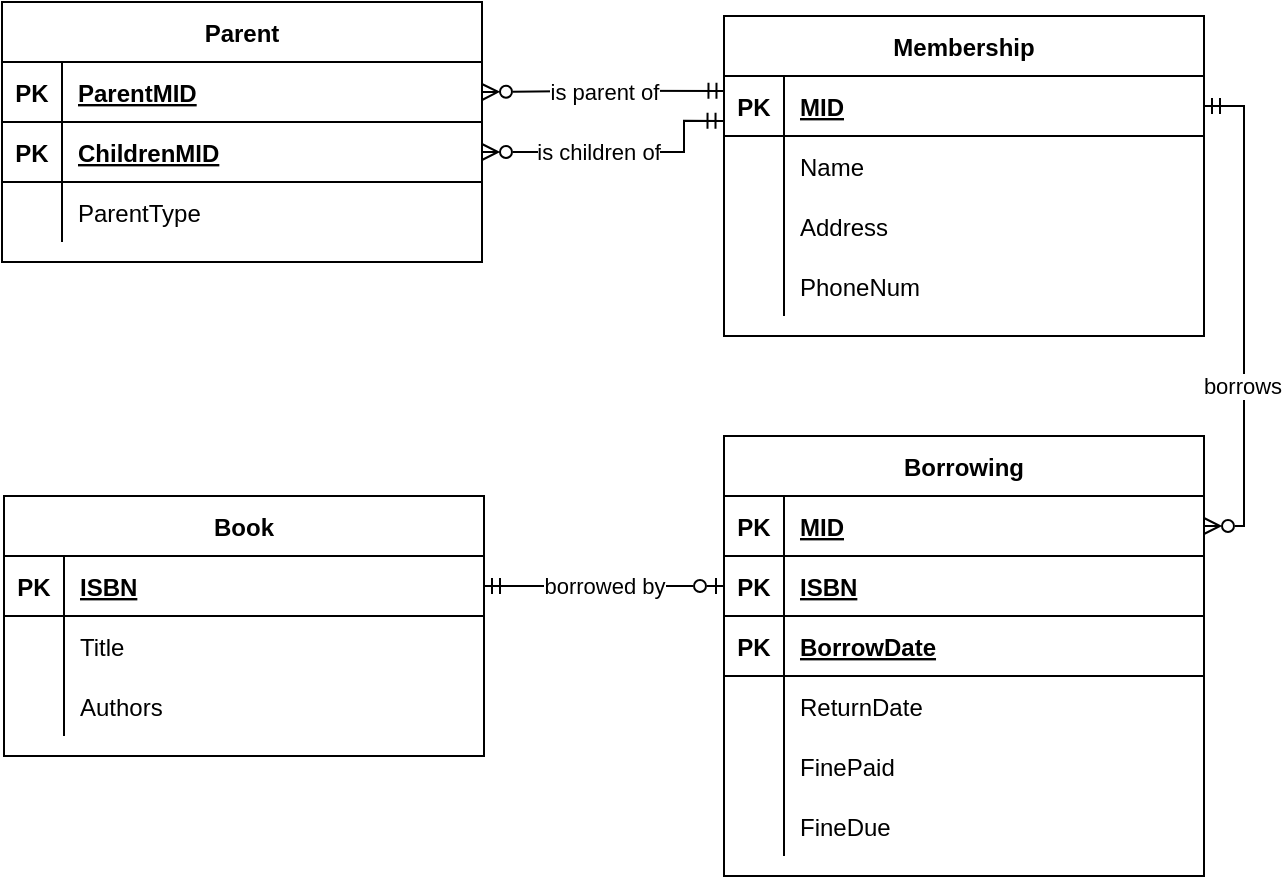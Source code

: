 <mxfile version="27.0.9">
  <diagram id="R2lEEEUBdFMjLlhIrx00" name="Page-1">
    <mxGraphModel dx="1775" dy="773" grid="1" gridSize="10" guides="1" tooltips="1" connect="1" arrows="1" fold="1" page="1" pageScale="1" pageWidth="850" pageHeight="1100" math="0" shadow="0" extFonts="Permanent Marker^https://fonts.googleapis.com/css?family=Permanent+Marker">
      <root>
        <mxCell id="0" />
        <mxCell id="1" parent="0" />
        <mxCell id="C-vyLk0tnHw3VtMMgP7b-23" value="Membership" style="shape=table;startSize=30;container=1;collapsible=1;childLayout=tableLayout;fixedRows=1;rowLines=0;fontStyle=1;align=center;resizeLast=1;" parent="1" vertex="1">
          <mxGeometry x="120" y="120" width="240" height="160" as="geometry" />
        </mxCell>
        <mxCell id="C-vyLk0tnHw3VtMMgP7b-24" value="" style="shape=partialRectangle;collapsible=0;dropTarget=0;pointerEvents=0;fillColor=none;points=[[0,0.5],[1,0.5]];portConstraint=eastwest;top=0;left=0;right=0;bottom=1;" parent="C-vyLk0tnHw3VtMMgP7b-23" vertex="1">
          <mxGeometry y="30" width="240" height="30" as="geometry" />
        </mxCell>
        <mxCell id="C-vyLk0tnHw3VtMMgP7b-25" value="PK" style="shape=partialRectangle;overflow=hidden;connectable=0;fillColor=none;top=0;left=0;bottom=0;right=0;fontStyle=1;" parent="C-vyLk0tnHw3VtMMgP7b-24" vertex="1">
          <mxGeometry width="30" height="30" as="geometry">
            <mxRectangle width="30" height="30" as="alternateBounds" />
          </mxGeometry>
        </mxCell>
        <mxCell id="C-vyLk0tnHw3VtMMgP7b-26" value="MID" style="shape=partialRectangle;overflow=hidden;connectable=0;fillColor=none;top=0;left=0;bottom=0;right=0;align=left;spacingLeft=6;fontStyle=5;" parent="C-vyLk0tnHw3VtMMgP7b-24" vertex="1">
          <mxGeometry x="30" width="210" height="30" as="geometry">
            <mxRectangle width="210" height="30" as="alternateBounds" />
          </mxGeometry>
        </mxCell>
        <mxCell id="C-vyLk0tnHw3VtMMgP7b-27" value="" style="shape=partialRectangle;collapsible=0;dropTarget=0;pointerEvents=0;fillColor=none;points=[[0,0.5],[1,0.5]];portConstraint=eastwest;top=0;left=0;right=0;bottom=0;" parent="C-vyLk0tnHw3VtMMgP7b-23" vertex="1">
          <mxGeometry y="60" width="240" height="30" as="geometry" />
        </mxCell>
        <mxCell id="C-vyLk0tnHw3VtMMgP7b-28" value="" style="shape=partialRectangle;overflow=hidden;connectable=0;fillColor=none;top=0;left=0;bottom=0;right=0;" parent="C-vyLk0tnHw3VtMMgP7b-27" vertex="1">
          <mxGeometry width="30" height="30" as="geometry">
            <mxRectangle width="30" height="30" as="alternateBounds" />
          </mxGeometry>
        </mxCell>
        <mxCell id="C-vyLk0tnHw3VtMMgP7b-29" value="Name" style="shape=partialRectangle;overflow=hidden;connectable=0;fillColor=none;top=0;left=0;bottom=0;right=0;align=left;spacingLeft=6;" parent="C-vyLk0tnHw3VtMMgP7b-27" vertex="1">
          <mxGeometry x="30" width="210" height="30" as="geometry">
            <mxRectangle width="210" height="30" as="alternateBounds" />
          </mxGeometry>
        </mxCell>
        <mxCell id="BbUWBvIe3RHVo1IuPa1k-1" style="shape=partialRectangle;collapsible=0;dropTarget=0;pointerEvents=0;fillColor=none;points=[[0,0.5],[1,0.5]];portConstraint=eastwest;top=0;left=0;right=0;bottom=0;" vertex="1" parent="C-vyLk0tnHw3VtMMgP7b-23">
          <mxGeometry y="90" width="240" height="30" as="geometry" />
        </mxCell>
        <mxCell id="BbUWBvIe3RHVo1IuPa1k-2" style="shape=partialRectangle;overflow=hidden;connectable=0;fillColor=none;top=0;left=0;bottom=0;right=0;" vertex="1" parent="BbUWBvIe3RHVo1IuPa1k-1">
          <mxGeometry width="30" height="30" as="geometry">
            <mxRectangle width="30" height="30" as="alternateBounds" />
          </mxGeometry>
        </mxCell>
        <mxCell id="BbUWBvIe3RHVo1IuPa1k-3" value="Address" style="shape=partialRectangle;overflow=hidden;connectable=0;fillColor=none;top=0;left=0;bottom=0;right=0;align=left;spacingLeft=6;" vertex="1" parent="BbUWBvIe3RHVo1IuPa1k-1">
          <mxGeometry x="30" width="210" height="30" as="geometry">
            <mxRectangle width="210" height="30" as="alternateBounds" />
          </mxGeometry>
        </mxCell>
        <mxCell id="BbUWBvIe3RHVo1IuPa1k-4" style="shape=partialRectangle;collapsible=0;dropTarget=0;pointerEvents=0;fillColor=none;points=[[0,0.5],[1,0.5]];portConstraint=eastwest;top=0;left=0;right=0;bottom=0;" vertex="1" parent="C-vyLk0tnHw3VtMMgP7b-23">
          <mxGeometry y="120" width="240" height="30" as="geometry" />
        </mxCell>
        <mxCell id="BbUWBvIe3RHVo1IuPa1k-5" style="shape=partialRectangle;overflow=hidden;connectable=0;fillColor=none;top=0;left=0;bottom=0;right=0;" vertex="1" parent="BbUWBvIe3RHVo1IuPa1k-4">
          <mxGeometry width="30" height="30" as="geometry">
            <mxRectangle width="30" height="30" as="alternateBounds" />
          </mxGeometry>
        </mxCell>
        <mxCell id="BbUWBvIe3RHVo1IuPa1k-6" value="PhoneNum" style="shape=partialRectangle;overflow=hidden;connectable=0;fillColor=none;top=0;left=0;bottom=0;right=0;align=left;spacingLeft=6;" vertex="1" parent="BbUWBvIe3RHVo1IuPa1k-4">
          <mxGeometry x="30" width="210" height="30" as="geometry">
            <mxRectangle width="210" height="30" as="alternateBounds" />
          </mxGeometry>
        </mxCell>
        <mxCell id="BbUWBvIe3RHVo1IuPa1k-19" value="Parent" style="shape=table;startSize=30;container=1;collapsible=1;childLayout=tableLayout;fixedRows=1;rowLines=0;fontStyle=1;align=center;resizeLast=1;" vertex="1" parent="1">
          <mxGeometry x="-241" y="113" width="240" height="130" as="geometry" />
        </mxCell>
        <mxCell id="BbUWBvIe3RHVo1IuPa1k-20" value="" style="shape=partialRectangle;collapsible=0;dropTarget=0;pointerEvents=0;fillColor=none;points=[[0,0.5],[1,0.5]];portConstraint=eastwest;top=0;left=0;right=0;bottom=1;" vertex="1" parent="BbUWBvIe3RHVo1IuPa1k-19">
          <mxGeometry y="30" width="240" height="30" as="geometry" />
        </mxCell>
        <mxCell id="BbUWBvIe3RHVo1IuPa1k-21" value="PK" style="shape=partialRectangle;overflow=hidden;connectable=0;fillColor=none;top=0;left=0;bottom=0;right=0;fontStyle=1;" vertex="1" parent="BbUWBvIe3RHVo1IuPa1k-20">
          <mxGeometry width="30" height="30" as="geometry">
            <mxRectangle width="30" height="30" as="alternateBounds" />
          </mxGeometry>
        </mxCell>
        <mxCell id="BbUWBvIe3RHVo1IuPa1k-22" value="ParentMID" style="shape=partialRectangle;overflow=hidden;connectable=0;fillColor=none;top=0;left=0;bottom=0;right=0;align=left;spacingLeft=6;fontStyle=5;" vertex="1" parent="BbUWBvIe3RHVo1IuPa1k-20">
          <mxGeometry x="30" width="210" height="30" as="geometry">
            <mxRectangle width="210" height="30" as="alternateBounds" />
          </mxGeometry>
        </mxCell>
        <mxCell id="BbUWBvIe3RHVo1IuPa1k-32" style="shape=partialRectangle;collapsible=0;dropTarget=0;pointerEvents=0;fillColor=none;points=[[0,0.5],[1,0.5]];portConstraint=eastwest;top=0;left=0;right=0;bottom=1;" vertex="1" parent="BbUWBvIe3RHVo1IuPa1k-19">
          <mxGeometry y="60" width="240" height="30" as="geometry" />
        </mxCell>
        <mxCell id="BbUWBvIe3RHVo1IuPa1k-33" value="PK" style="shape=partialRectangle;overflow=hidden;connectable=0;fillColor=none;top=0;left=0;bottom=0;right=0;fontStyle=1;" vertex="1" parent="BbUWBvIe3RHVo1IuPa1k-32">
          <mxGeometry width="30" height="30" as="geometry">
            <mxRectangle width="30" height="30" as="alternateBounds" />
          </mxGeometry>
        </mxCell>
        <mxCell id="BbUWBvIe3RHVo1IuPa1k-34" value="ChildrenMID" style="shape=partialRectangle;overflow=hidden;connectable=0;fillColor=none;top=0;left=0;bottom=0;right=0;align=left;spacingLeft=6;fontStyle=5;" vertex="1" parent="BbUWBvIe3RHVo1IuPa1k-32">
          <mxGeometry x="30" width="210" height="30" as="geometry">
            <mxRectangle width="210" height="30" as="alternateBounds" />
          </mxGeometry>
        </mxCell>
        <mxCell id="BbUWBvIe3RHVo1IuPa1k-23" value="" style="shape=partialRectangle;collapsible=0;dropTarget=0;pointerEvents=0;fillColor=none;points=[[0,0.5],[1,0.5]];portConstraint=eastwest;top=0;left=0;right=0;bottom=0;" vertex="1" parent="BbUWBvIe3RHVo1IuPa1k-19">
          <mxGeometry y="90" width="240" height="30" as="geometry" />
        </mxCell>
        <mxCell id="BbUWBvIe3RHVo1IuPa1k-24" value="" style="shape=partialRectangle;overflow=hidden;connectable=0;fillColor=none;top=0;left=0;bottom=0;right=0;" vertex="1" parent="BbUWBvIe3RHVo1IuPa1k-23">
          <mxGeometry width="30" height="30" as="geometry">
            <mxRectangle width="30" height="30" as="alternateBounds" />
          </mxGeometry>
        </mxCell>
        <mxCell id="BbUWBvIe3RHVo1IuPa1k-25" value="ParentType" style="shape=partialRectangle;overflow=hidden;connectable=0;fillColor=none;top=0;left=0;bottom=0;right=0;align=left;spacingLeft=6;" vertex="1" parent="BbUWBvIe3RHVo1IuPa1k-23">
          <mxGeometry x="30" width="210" height="30" as="geometry">
            <mxRectangle width="210" height="30" as="alternateBounds" />
          </mxGeometry>
        </mxCell>
        <mxCell id="BbUWBvIe3RHVo1IuPa1k-35" value="Book" style="shape=table;startSize=30;container=1;collapsible=1;childLayout=tableLayout;fixedRows=1;rowLines=0;fontStyle=1;align=center;resizeLast=1;" vertex="1" parent="1">
          <mxGeometry x="-240" y="360" width="240" height="130" as="geometry" />
        </mxCell>
        <mxCell id="BbUWBvIe3RHVo1IuPa1k-36" value="" style="shape=partialRectangle;collapsible=0;dropTarget=0;pointerEvents=0;fillColor=none;points=[[0,0.5],[1,0.5]];portConstraint=eastwest;top=0;left=0;right=0;bottom=1;" vertex="1" parent="BbUWBvIe3RHVo1IuPa1k-35">
          <mxGeometry y="30" width="240" height="30" as="geometry" />
        </mxCell>
        <mxCell id="BbUWBvIe3RHVo1IuPa1k-37" value="PK" style="shape=partialRectangle;overflow=hidden;connectable=0;fillColor=none;top=0;left=0;bottom=0;right=0;fontStyle=1;" vertex="1" parent="BbUWBvIe3RHVo1IuPa1k-36">
          <mxGeometry width="30" height="30" as="geometry">
            <mxRectangle width="30" height="30" as="alternateBounds" />
          </mxGeometry>
        </mxCell>
        <mxCell id="BbUWBvIe3RHVo1IuPa1k-38" value="ISBN" style="shape=partialRectangle;overflow=hidden;connectable=0;fillColor=none;top=0;left=0;bottom=0;right=0;align=left;spacingLeft=6;fontStyle=5;" vertex="1" parent="BbUWBvIe3RHVo1IuPa1k-36">
          <mxGeometry x="30" width="210" height="30" as="geometry">
            <mxRectangle width="210" height="30" as="alternateBounds" />
          </mxGeometry>
        </mxCell>
        <mxCell id="BbUWBvIe3RHVo1IuPa1k-39" value="" style="shape=partialRectangle;collapsible=0;dropTarget=0;pointerEvents=0;fillColor=none;points=[[0,0.5],[1,0.5]];portConstraint=eastwest;top=0;left=0;right=0;bottom=0;" vertex="1" parent="BbUWBvIe3RHVo1IuPa1k-35">
          <mxGeometry y="60" width="240" height="30" as="geometry" />
        </mxCell>
        <mxCell id="BbUWBvIe3RHVo1IuPa1k-40" value="" style="shape=partialRectangle;overflow=hidden;connectable=0;fillColor=none;top=0;left=0;bottom=0;right=0;" vertex="1" parent="BbUWBvIe3RHVo1IuPa1k-39">
          <mxGeometry width="30" height="30" as="geometry">
            <mxRectangle width="30" height="30" as="alternateBounds" />
          </mxGeometry>
        </mxCell>
        <mxCell id="BbUWBvIe3RHVo1IuPa1k-41" value="Title" style="shape=partialRectangle;overflow=hidden;connectable=0;fillColor=none;top=0;left=0;bottom=0;right=0;align=left;spacingLeft=6;" vertex="1" parent="BbUWBvIe3RHVo1IuPa1k-39">
          <mxGeometry x="30" width="210" height="30" as="geometry">
            <mxRectangle width="210" height="30" as="alternateBounds" />
          </mxGeometry>
        </mxCell>
        <mxCell id="BbUWBvIe3RHVo1IuPa1k-42" style="shape=partialRectangle;collapsible=0;dropTarget=0;pointerEvents=0;fillColor=none;points=[[0,0.5],[1,0.5]];portConstraint=eastwest;top=0;left=0;right=0;bottom=0;" vertex="1" parent="BbUWBvIe3RHVo1IuPa1k-35">
          <mxGeometry y="90" width="240" height="30" as="geometry" />
        </mxCell>
        <mxCell id="BbUWBvIe3RHVo1IuPa1k-43" style="shape=partialRectangle;overflow=hidden;connectable=0;fillColor=none;top=0;left=0;bottom=0;right=0;" vertex="1" parent="BbUWBvIe3RHVo1IuPa1k-42">
          <mxGeometry width="30" height="30" as="geometry">
            <mxRectangle width="30" height="30" as="alternateBounds" />
          </mxGeometry>
        </mxCell>
        <mxCell id="BbUWBvIe3RHVo1IuPa1k-44" value="Authors" style="shape=partialRectangle;overflow=hidden;connectable=0;fillColor=none;top=0;left=0;bottom=0;right=0;align=left;spacingLeft=6;" vertex="1" parent="BbUWBvIe3RHVo1IuPa1k-42">
          <mxGeometry x="30" width="210" height="30" as="geometry">
            <mxRectangle width="210" height="30" as="alternateBounds" />
          </mxGeometry>
        </mxCell>
        <mxCell id="BbUWBvIe3RHVo1IuPa1k-48" value="Borrowing" style="shape=table;startSize=30;container=1;collapsible=1;childLayout=tableLayout;fixedRows=1;rowLines=0;fontStyle=1;align=center;resizeLast=1;" vertex="1" parent="1">
          <mxGeometry x="120" y="330" width="240" height="220" as="geometry" />
        </mxCell>
        <mxCell id="BbUWBvIe3RHVo1IuPa1k-49" value="" style="shape=partialRectangle;collapsible=0;dropTarget=0;pointerEvents=0;fillColor=none;points=[[0,0.5],[1,0.5]];portConstraint=eastwest;top=0;left=0;right=0;bottom=1;" vertex="1" parent="BbUWBvIe3RHVo1IuPa1k-48">
          <mxGeometry y="30" width="240" height="30" as="geometry" />
        </mxCell>
        <mxCell id="BbUWBvIe3RHVo1IuPa1k-50" value="PK" style="shape=partialRectangle;overflow=hidden;connectable=0;fillColor=none;top=0;left=0;bottom=0;right=0;fontStyle=1;" vertex="1" parent="BbUWBvIe3RHVo1IuPa1k-49">
          <mxGeometry width="30" height="30" as="geometry">
            <mxRectangle width="30" height="30" as="alternateBounds" />
          </mxGeometry>
        </mxCell>
        <mxCell id="BbUWBvIe3RHVo1IuPa1k-51" value="MID" style="shape=partialRectangle;overflow=hidden;connectable=0;fillColor=none;top=0;left=0;bottom=0;right=0;align=left;spacingLeft=6;fontStyle=5;" vertex="1" parent="BbUWBvIe3RHVo1IuPa1k-49">
          <mxGeometry x="30" width="210" height="30" as="geometry">
            <mxRectangle width="210" height="30" as="alternateBounds" />
          </mxGeometry>
        </mxCell>
        <mxCell id="BbUWBvIe3RHVo1IuPa1k-64" style="shape=partialRectangle;collapsible=0;dropTarget=0;pointerEvents=0;fillColor=none;points=[[0,0.5],[1,0.5]];portConstraint=eastwest;top=0;left=0;right=0;bottom=1;" vertex="1" parent="BbUWBvIe3RHVo1IuPa1k-48">
          <mxGeometry y="60" width="240" height="30" as="geometry" />
        </mxCell>
        <mxCell id="BbUWBvIe3RHVo1IuPa1k-65" value="PK" style="shape=partialRectangle;overflow=hidden;connectable=0;fillColor=none;top=0;left=0;bottom=0;right=0;fontStyle=1;" vertex="1" parent="BbUWBvIe3RHVo1IuPa1k-64">
          <mxGeometry width="30" height="30" as="geometry">
            <mxRectangle width="30" height="30" as="alternateBounds" />
          </mxGeometry>
        </mxCell>
        <mxCell id="BbUWBvIe3RHVo1IuPa1k-66" value="ISBN" style="shape=partialRectangle;overflow=hidden;connectable=0;fillColor=none;top=0;left=0;bottom=0;right=0;align=left;spacingLeft=6;fontStyle=5;" vertex="1" parent="BbUWBvIe3RHVo1IuPa1k-64">
          <mxGeometry x="30" width="210" height="30" as="geometry">
            <mxRectangle width="210" height="30" as="alternateBounds" />
          </mxGeometry>
        </mxCell>
        <mxCell id="BbUWBvIe3RHVo1IuPa1k-61" style="shape=partialRectangle;collapsible=0;dropTarget=0;pointerEvents=0;fillColor=none;points=[[0,0.5],[1,0.5]];portConstraint=eastwest;top=0;left=0;right=0;bottom=1;" vertex="1" parent="BbUWBvIe3RHVo1IuPa1k-48">
          <mxGeometry y="90" width="240" height="30" as="geometry" />
        </mxCell>
        <mxCell id="BbUWBvIe3RHVo1IuPa1k-62" value="PK" style="shape=partialRectangle;overflow=hidden;connectable=0;fillColor=none;top=0;left=0;bottom=0;right=0;fontStyle=1;" vertex="1" parent="BbUWBvIe3RHVo1IuPa1k-61">
          <mxGeometry width="30" height="30" as="geometry">
            <mxRectangle width="30" height="30" as="alternateBounds" />
          </mxGeometry>
        </mxCell>
        <mxCell id="BbUWBvIe3RHVo1IuPa1k-63" value="BorrowDate" style="shape=partialRectangle;overflow=hidden;connectable=0;fillColor=none;top=0;left=0;bottom=0;right=0;align=left;spacingLeft=6;fontStyle=5;" vertex="1" parent="BbUWBvIe3RHVo1IuPa1k-61">
          <mxGeometry x="30" width="210" height="30" as="geometry">
            <mxRectangle width="210" height="30" as="alternateBounds" />
          </mxGeometry>
        </mxCell>
        <mxCell id="BbUWBvIe3RHVo1IuPa1k-52" value="" style="shape=partialRectangle;collapsible=0;dropTarget=0;pointerEvents=0;fillColor=none;points=[[0,0.5],[1,0.5]];portConstraint=eastwest;top=0;left=0;right=0;bottom=0;" vertex="1" parent="BbUWBvIe3RHVo1IuPa1k-48">
          <mxGeometry y="120" width="240" height="30" as="geometry" />
        </mxCell>
        <mxCell id="BbUWBvIe3RHVo1IuPa1k-53" value="" style="shape=partialRectangle;overflow=hidden;connectable=0;fillColor=none;top=0;left=0;bottom=0;right=0;" vertex="1" parent="BbUWBvIe3RHVo1IuPa1k-52">
          <mxGeometry width="30" height="30" as="geometry">
            <mxRectangle width="30" height="30" as="alternateBounds" />
          </mxGeometry>
        </mxCell>
        <mxCell id="BbUWBvIe3RHVo1IuPa1k-54" value="ReturnDate" style="shape=partialRectangle;overflow=hidden;connectable=0;fillColor=none;top=0;left=0;bottom=0;right=0;align=left;spacingLeft=6;" vertex="1" parent="BbUWBvIe3RHVo1IuPa1k-52">
          <mxGeometry x="30" width="210" height="30" as="geometry">
            <mxRectangle width="210" height="30" as="alternateBounds" />
          </mxGeometry>
        </mxCell>
        <mxCell id="BbUWBvIe3RHVo1IuPa1k-55" style="shape=partialRectangle;collapsible=0;dropTarget=0;pointerEvents=0;fillColor=none;points=[[0,0.5],[1,0.5]];portConstraint=eastwest;top=0;left=0;right=0;bottom=0;" vertex="1" parent="BbUWBvIe3RHVo1IuPa1k-48">
          <mxGeometry y="150" width="240" height="30" as="geometry" />
        </mxCell>
        <mxCell id="BbUWBvIe3RHVo1IuPa1k-56" style="shape=partialRectangle;overflow=hidden;connectable=0;fillColor=none;top=0;left=0;bottom=0;right=0;" vertex="1" parent="BbUWBvIe3RHVo1IuPa1k-55">
          <mxGeometry width="30" height="30" as="geometry">
            <mxRectangle width="30" height="30" as="alternateBounds" />
          </mxGeometry>
        </mxCell>
        <mxCell id="BbUWBvIe3RHVo1IuPa1k-57" value="FinePaid" style="shape=partialRectangle;overflow=hidden;connectable=0;fillColor=none;top=0;left=0;bottom=0;right=0;align=left;spacingLeft=6;" vertex="1" parent="BbUWBvIe3RHVo1IuPa1k-55">
          <mxGeometry x="30" width="210" height="30" as="geometry">
            <mxRectangle width="210" height="30" as="alternateBounds" />
          </mxGeometry>
        </mxCell>
        <mxCell id="BbUWBvIe3RHVo1IuPa1k-58" style="shape=partialRectangle;collapsible=0;dropTarget=0;pointerEvents=0;fillColor=none;points=[[0,0.5],[1,0.5]];portConstraint=eastwest;top=0;left=0;right=0;bottom=0;" vertex="1" parent="BbUWBvIe3RHVo1IuPa1k-48">
          <mxGeometry y="180" width="240" height="30" as="geometry" />
        </mxCell>
        <mxCell id="BbUWBvIe3RHVo1IuPa1k-59" style="shape=partialRectangle;overflow=hidden;connectable=0;fillColor=none;top=0;left=0;bottom=0;right=0;" vertex="1" parent="BbUWBvIe3RHVo1IuPa1k-58">
          <mxGeometry width="30" height="30" as="geometry">
            <mxRectangle width="30" height="30" as="alternateBounds" />
          </mxGeometry>
        </mxCell>
        <mxCell id="BbUWBvIe3RHVo1IuPa1k-60" value="FineDue" style="shape=partialRectangle;overflow=hidden;connectable=0;fillColor=none;top=0;left=0;bottom=0;right=0;align=left;spacingLeft=6;" vertex="1" parent="BbUWBvIe3RHVo1IuPa1k-58">
          <mxGeometry x="30" width="210" height="30" as="geometry">
            <mxRectangle width="210" height="30" as="alternateBounds" />
          </mxGeometry>
        </mxCell>
        <mxCell id="BbUWBvIe3RHVo1IuPa1k-67" style="edgeStyle=orthogonalEdgeStyle;rounded=0;orthogonalLoop=1;jettySize=auto;html=1;entryX=1;entryY=0.5;entryDx=0;entryDy=0;endArrow=ERzeroToMany;startFill=0;startArrow=ERmandOne;endFill=0;exitX=0.001;exitY=0.248;exitDx=0;exitDy=0;exitPerimeter=0;" edge="1" parent="1" source="C-vyLk0tnHw3VtMMgP7b-24" target="BbUWBvIe3RHVo1IuPa1k-20">
          <mxGeometry relative="1" as="geometry" />
        </mxCell>
        <mxCell id="BbUWBvIe3RHVo1IuPa1k-75" value="is parent of" style="edgeLabel;html=1;align=center;verticalAlign=middle;resizable=0;points=[];" vertex="1" connectable="0" parent="BbUWBvIe3RHVo1IuPa1k-67">
          <mxGeometry x="-0.002" relative="1" as="geometry">
            <mxPoint as="offset" />
          </mxGeometry>
        </mxCell>
        <mxCell id="BbUWBvIe3RHVo1IuPa1k-68" style="edgeStyle=orthogonalEdgeStyle;rounded=0;orthogonalLoop=1;jettySize=auto;html=1;entryX=-0.001;entryY=0.748;entryDx=0;entryDy=0;endArrow=ERmandOne;endFill=0;startArrow=ERzeroToMany;startFill=0;entryPerimeter=0;exitX=1;exitY=0.5;exitDx=0;exitDy=0;" edge="1" parent="1" source="BbUWBvIe3RHVo1IuPa1k-32" target="C-vyLk0tnHw3VtMMgP7b-24">
          <mxGeometry relative="1" as="geometry">
            <Array as="points">
              <mxPoint x="100" y="188" />
              <mxPoint x="100" y="172" />
            </Array>
          </mxGeometry>
        </mxCell>
        <mxCell id="BbUWBvIe3RHVo1IuPa1k-76" value="is children of" style="edgeLabel;html=1;align=center;verticalAlign=middle;resizable=0;points=[];" vertex="1" connectable="0" parent="BbUWBvIe3RHVo1IuPa1k-68">
          <mxGeometry x="-0.152" relative="1" as="geometry">
            <mxPoint as="offset" />
          </mxGeometry>
        </mxCell>
        <mxCell id="BbUWBvIe3RHVo1IuPa1k-73" style="edgeStyle=orthogonalEdgeStyle;rounded=0;orthogonalLoop=1;jettySize=auto;html=1;entryX=1;entryY=0.5;entryDx=0;entryDy=0;endArrow=ERzeroToMany;endFill=0;startArrow=ERmandOne;startFill=0;exitX=1;exitY=0.5;exitDx=0;exitDy=0;" edge="1" parent="1" source="C-vyLk0tnHw3VtMMgP7b-24" target="BbUWBvIe3RHVo1IuPa1k-49">
          <mxGeometry relative="1" as="geometry" />
        </mxCell>
        <mxCell id="BbUWBvIe3RHVo1IuPa1k-77" value="borrows" style="edgeLabel;html=1;align=center;verticalAlign=middle;resizable=0;points=[];" vertex="1" connectable="0" parent="BbUWBvIe3RHVo1IuPa1k-73">
          <mxGeometry x="0.274" y="-1" relative="1" as="geometry">
            <mxPoint as="offset" />
          </mxGeometry>
        </mxCell>
        <mxCell id="BbUWBvIe3RHVo1IuPa1k-74" style="edgeStyle=orthogonalEdgeStyle;rounded=0;orthogonalLoop=1;jettySize=auto;html=1;entryX=1;entryY=0.5;entryDx=0;entryDy=0;startArrow=ERzeroToOne;startFill=0;endArrow=ERmandOne;endFill=0;" edge="1" parent="1" source="BbUWBvIe3RHVo1IuPa1k-64" target="BbUWBvIe3RHVo1IuPa1k-36">
          <mxGeometry relative="1" as="geometry" />
        </mxCell>
        <mxCell id="BbUWBvIe3RHVo1IuPa1k-79" value="borrowed by" style="edgeLabel;html=1;align=center;verticalAlign=middle;resizable=0;points=[];" vertex="1" connectable="0" parent="BbUWBvIe3RHVo1IuPa1k-74">
          <mxGeometry x="-0.002" relative="1" as="geometry">
            <mxPoint as="offset" />
          </mxGeometry>
        </mxCell>
      </root>
    </mxGraphModel>
  </diagram>
</mxfile>

